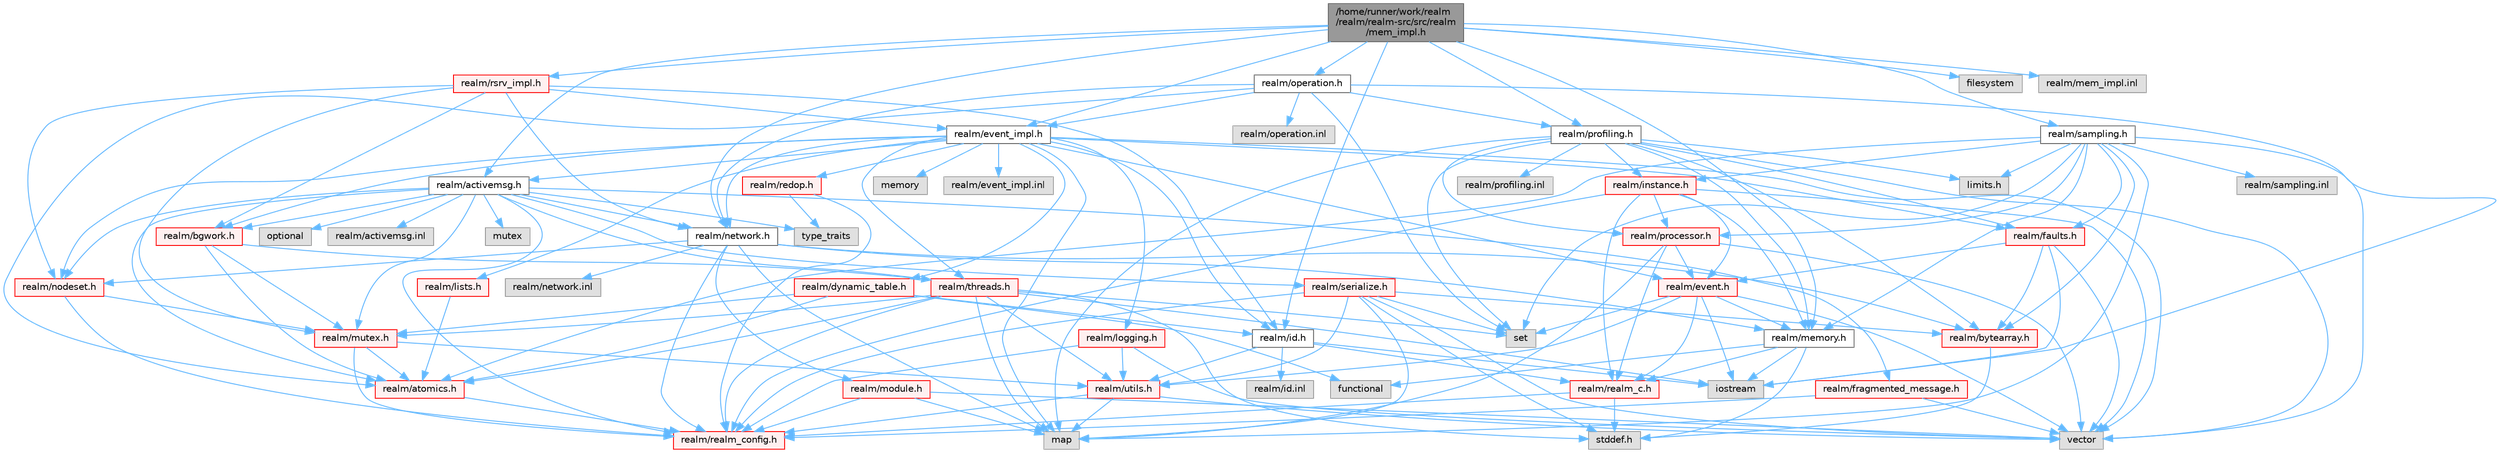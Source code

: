 digraph "/home/runner/work/realm/realm/realm-src/src/realm/mem_impl.h"
{
 // LATEX_PDF_SIZE
  bgcolor="transparent";
  edge [fontname=Helvetica,fontsize=10,labelfontname=Helvetica,labelfontsize=10];
  node [fontname=Helvetica,fontsize=10,shape=box,height=0.2,width=0.4];
  Node1 [id="Node000001",label="/home/runner/work/realm\l/realm/realm-src/src/realm\l/mem_impl.h",height=0.2,width=0.4,color="gray40", fillcolor="grey60", style="filled", fontcolor="black",tooltip=" "];
  Node1 -> Node2 [id="edge1_Node000001_Node000002",color="steelblue1",style="solid",tooltip=" "];
  Node2 [id="Node000002",label="realm/memory.h",height=0.2,width=0.4,color="grey40", fillcolor="white", style="filled",URL="$memory_8h.html",tooltip=" "];
  Node2 -> Node3 [id="edge2_Node000002_Node000003",color="steelblue1",style="solid",tooltip=" "];
  Node3 [id="Node000003",label="realm/realm_c.h",height=0.2,width=0.4,color="red", fillcolor="#FFF0F0", style="filled",URL="$realm__c_8h.html",tooltip=" "];
  Node3 -> Node4 [id="edge3_Node000003_Node000004",color="steelblue1",style="solid",tooltip=" "];
  Node4 [id="Node000004",label="realm/realm_config.h",height=0.2,width=0.4,color="red", fillcolor="#FFF0F0", style="filled",URL="$realm__config_8h.html",tooltip=" "];
  Node3 -> Node7 [id="edge4_Node000003_Node000007",color="steelblue1",style="solid",tooltip=" "];
  Node7 [id="Node000007",label="stddef.h",height=0.2,width=0.4,color="grey60", fillcolor="#E0E0E0", style="filled",tooltip=" "];
  Node2 -> Node7 [id="edge5_Node000002_Node000007",color="steelblue1",style="solid",tooltip=" "];
  Node2 -> Node9 [id="edge6_Node000002_Node000009",color="steelblue1",style="solid",tooltip=" "];
  Node9 [id="Node000009",label="iostream",height=0.2,width=0.4,color="grey60", fillcolor="#E0E0E0", style="filled",tooltip=" "];
  Node2 -> Node10 [id="edge7_Node000002_Node000010",color="steelblue1",style="solid",tooltip=" "];
  Node10 [id="Node000010",label="functional",height=0.2,width=0.4,color="grey60", fillcolor="#E0E0E0", style="filled",tooltip=" "];
  Node1 -> Node11 [id="edge8_Node000001_Node000011",color="steelblue1",style="solid",tooltip=" "];
  Node11 [id="Node000011",label="realm/id.h",height=0.2,width=0.4,color="grey40", fillcolor="white", style="filled",URL="$id_8h.html",tooltip=" "];
  Node11 -> Node3 [id="edge9_Node000011_Node000003",color="steelblue1",style="solid",tooltip=" "];
  Node11 -> Node12 [id="edge10_Node000011_Node000012",color="steelblue1",style="solid",tooltip=" "];
  Node12 [id="Node000012",label="realm/utils.h",height=0.2,width=0.4,color="red", fillcolor="#FFF0F0", style="filled",URL="$utils_8h.html",tooltip=" "];
  Node12 -> Node4 [id="edge11_Node000012_Node000004",color="steelblue1",style="solid",tooltip=" "];
  Node12 -> Node15 [id="edge12_Node000012_Node000015",color="steelblue1",style="solid",tooltip=" "];
  Node15 [id="Node000015",label="vector",height=0.2,width=0.4,color="grey60", fillcolor="#E0E0E0", style="filled",tooltip=" "];
  Node12 -> Node16 [id="edge13_Node000012_Node000016",color="steelblue1",style="solid",tooltip=" "];
  Node16 [id="Node000016",label="map",height=0.2,width=0.4,color="grey60", fillcolor="#E0E0E0", style="filled",tooltip=" "];
  Node11 -> Node9 [id="edge14_Node000011_Node000009",color="steelblue1",style="solid",tooltip=" "];
  Node11 -> Node21 [id="edge15_Node000011_Node000021",color="steelblue1",style="solid",tooltip=" "];
  Node21 [id="Node000021",label="realm/id.inl",height=0.2,width=0.4,color="grey60", fillcolor="#E0E0E0", style="filled",tooltip=" "];
  Node1 -> Node22 [id="edge16_Node000001_Node000022",color="steelblue1",style="solid",tooltip=" "];
  Node22 [id="Node000022",label="realm/network.h",height=0.2,width=0.4,color="grey40", fillcolor="white", style="filled",URL="$network_8h.html",tooltip=" "];
  Node22 -> Node4 [id="edge17_Node000022_Node000004",color="steelblue1",style="solid",tooltip=" "];
  Node22 -> Node23 [id="edge18_Node000022_Node000023",color="steelblue1",style="solid",tooltip=" "];
  Node23 [id="Node000023",label="realm/module.h",height=0.2,width=0.4,color="red", fillcolor="#FFF0F0", style="filled",URL="$module_8h.html",tooltip=" "];
  Node23 -> Node4 [id="edge19_Node000023_Node000004",color="steelblue1",style="solid",tooltip=" "];
  Node23 -> Node15 [id="edge20_Node000023_Node000015",color="steelblue1",style="solid",tooltip=" "];
  Node23 -> Node16 [id="edge21_Node000023_Node000016",color="steelblue1",style="solid",tooltip=" "];
  Node22 -> Node27 [id="edge22_Node000022_Node000027",color="steelblue1",style="solid",tooltip=" "];
  Node27 [id="Node000027",label="realm/nodeset.h",height=0.2,width=0.4,color="red", fillcolor="#FFF0F0", style="filled",URL="$nodeset_8h.html",tooltip=" "];
  Node27 -> Node4 [id="edge23_Node000027_Node000004",color="steelblue1",style="solid",tooltip=" "];
  Node27 -> Node28 [id="edge24_Node000027_Node000028",color="steelblue1",style="solid",tooltip=" "];
  Node28 [id="Node000028",label="realm/mutex.h",height=0.2,width=0.4,color="red", fillcolor="#FFF0F0", style="filled",URL="$mutex_8h.html",tooltip=" "];
  Node28 -> Node4 [id="edge25_Node000028_Node000004",color="steelblue1",style="solid",tooltip=" "];
  Node28 -> Node12 [id="edge26_Node000028_Node000012",color="steelblue1",style="solid",tooltip=" "];
  Node28 -> Node29 [id="edge27_Node000028_Node000029",color="steelblue1",style="solid",tooltip=" "];
  Node29 [id="Node000029",label="realm/atomics.h",height=0.2,width=0.4,color="red", fillcolor="#FFF0F0", style="filled",URL="$atomics_8h.html",tooltip=" "];
  Node29 -> Node4 [id="edge28_Node000029_Node000004",color="steelblue1",style="solid",tooltip=" "];
  Node22 -> Node2 [id="edge29_Node000022_Node000002",color="steelblue1",style="solid",tooltip=" "];
  Node22 -> Node35 [id="edge30_Node000022_Node000035",color="steelblue1",style="solid",tooltip=" "];
  Node35 [id="Node000035",label="realm/bytearray.h",height=0.2,width=0.4,color="red", fillcolor="#FFF0F0", style="filled",URL="$bytearray_8h.html",tooltip=" "];
  Node35 -> Node7 [id="edge31_Node000035_Node000007",color="steelblue1",style="solid",tooltip=" "];
  Node22 -> Node16 [id="edge32_Node000022_Node000016",color="steelblue1",style="solid",tooltip=" "];
  Node22 -> Node37 [id="edge33_Node000022_Node000037",color="steelblue1",style="solid",tooltip=" "];
  Node37 [id="Node000037",label="realm/network.inl",height=0.2,width=0.4,color="grey60", fillcolor="#E0E0E0", style="filled",tooltip=" "];
  Node1 -> Node38 [id="edge34_Node000001_Node000038",color="steelblue1",style="solid",tooltip=" "];
  Node38 [id="Node000038",label="realm/activemsg.h",height=0.2,width=0.4,color="grey40", fillcolor="white", style="filled",URL="$activemsg_8h.html",tooltip=" "];
  Node38 -> Node4 [id="edge35_Node000038_Node000004",color="steelblue1",style="solid",tooltip=" "];
  Node38 -> Node39 [id="edge36_Node000038_Node000039",color="steelblue1",style="solid",tooltip=" "];
  Node39 [id="Node000039",label="realm/fragmented_message.h",height=0.2,width=0.4,color="red", fillcolor="#FFF0F0", style="filled",URL="$fragmented__message_8h.html",tooltip="Helper utility for reconstructing large ActiveMessages that were split into multiple network packets."];
  Node39 -> Node4 [id="edge37_Node000039_Node000004",color="steelblue1",style="solid",tooltip=" "];
  Node39 -> Node15 [id="edge38_Node000039_Node000015",color="steelblue1",style="solid",tooltip=" "];
  Node38 -> Node28 [id="edge39_Node000038_Node000028",color="steelblue1",style="solid",tooltip=" "];
  Node38 -> Node41 [id="edge40_Node000038_Node000041",color="steelblue1",style="solid",tooltip=" "];
  Node41 [id="Node000041",label="realm/serialize.h",height=0.2,width=0.4,color="red", fillcolor="#FFF0F0", style="filled",URL="$serialize_8h.html",tooltip=" "];
  Node41 -> Node4 [id="edge41_Node000041_Node000004",color="steelblue1",style="solid",tooltip=" "];
  Node41 -> Node35 [id="edge42_Node000041_Node000035",color="steelblue1",style="solid",tooltip=" "];
  Node41 -> Node12 [id="edge43_Node000041_Node000012",color="steelblue1",style="solid",tooltip=" "];
  Node41 -> Node7 [id="edge44_Node000041_Node000007",color="steelblue1",style="solid",tooltip=" "];
  Node41 -> Node15 [id="edge45_Node000041_Node000015",color="steelblue1",style="solid",tooltip=" "];
  Node41 -> Node43 [id="edge46_Node000041_Node000043",color="steelblue1",style="solid",tooltip=" "];
  Node43 [id="Node000043",label="set",height=0.2,width=0.4,color="grey60", fillcolor="#E0E0E0", style="filled",tooltip=" "];
  Node41 -> Node16 [id="edge47_Node000041_Node000016",color="steelblue1",style="solid",tooltip=" "];
  Node38 -> Node27 [id="edge48_Node000038_Node000027",color="steelblue1",style="solid",tooltip=" "];
  Node38 -> Node22 [id="edge49_Node000038_Node000022",color="steelblue1",style="solid",tooltip=" "];
  Node38 -> Node29 [id="edge50_Node000038_Node000029",color="steelblue1",style="solid",tooltip=" "];
  Node38 -> Node46 [id="edge51_Node000038_Node000046",color="steelblue1",style="solid",tooltip=" "];
  Node46 [id="Node000046",label="realm/threads.h",height=0.2,width=0.4,color="red", fillcolor="#FFF0F0", style="filled",URL="$threads_8h.html",tooltip=" "];
  Node46 -> Node4 [id="edge52_Node000046_Node000004",color="steelblue1",style="solid",tooltip=" "];
  Node46 -> Node28 [id="edge53_Node000046_Node000028",color="steelblue1",style="solid",tooltip=" "];
  Node46 -> Node29 [id="edge54_Node000046_Node000029",color="steelblue1",style="solid",tooltip=" "];
  Node46 -> Node12 [id="edge55_Node000046_Node000012",color="steelblue1",style="solid",tooltip=" "];
  Node46 -> Node7 [id="edge56_Node000046_Node000007",color="steelblue1",style="solid",tooltip=" "];
  Node46 -> Node43 [id="edge57_Node000046_Node000043",color="steelblue1",style="solid",tooltip=" "];
  Node46 -> Node16 [id="edge58_Node000046_Node000016",color="steelblue1",style="solid",tooltip=" "];
  Node46 -> Node9 [id="edge59_Node000046_Node000009",color="steelblue1",style="solid",tooltip=" "];
  Node38 -> Node51 [id="edge60_Node000038_Node000051",color="steelblue1",style="solid",tooltip=" "];
  Node51 [id="Node000051",label="realm/bgwork.h",height=0.2,width=0.4,color="red", fillcolor="#FFF0F0", style="filled",URL="$bgwork_8h.html",tooltip=" "];
  Node51 -> Node29 [id="edge61_Node000051_Node000029",color="steelblue1",style="solid",tooltip=" "];
  Node51 -> Node46 [id="edge62_Node000051_Node000046",color="steelblue1",style="solid",tooltip=" "];
  Node51 -> Node28 [id="edge63_Node000051_Node000028",color="steelblue1",style="solid",tooltip=" "];
  Node38 -> Node56 [id="edge64_Node000038_Node000056",color="steelblue1",style="solid",tooltip=" "];
  Node56 [id="Node000056",label="type_traits",height=0.2,width=0.4,color="grey60", fillcolor="#E0E0E0", style="filled",tooltip=" "];
  Node38 -> Node57 [id="edge65_Node000038_Node000057",color="steelblue1",style="solid",tooltip=" "];
  Node57 [id="Node000057",label="mutex",height=0.2,width=0.4,color="grey60", fillcolor="#E0E0E0", style="filled",tooltip=" "];
  Node38 -> Node58 [id="edge66_Node000038_Node000058",color="steelblue1",style="solid",tooltip=" "];
  Node58 [id="Node000058",label="optional",height=0.2,width=0.4,color="grey60", fillcolor="#E0E0E0", style="filled",tooltip=" "];
  Node38 -> Node59 [id="edge67_Node000038_Node000059",color="steelblue1",style="solid",tooltip=" "];
  Node59 [id="Node000059",label="realm/activemsg.inl",height=0.2,width=0.4,color="grey60", fillcolor="#E0E0E0", style="filled",tooltip=" "];
  Node1 -> Node60 [id="edge68_Node000001_Node000060",color="steelblue1",style="solid",tooltip=" "];
  Node60 [id="Node000060",label="realm/operation.h",height=0.2,width=0.4,color="grey40", fillcolor="white", style="filled",URL="$operation_8h.html",tooltip=" "];
  Node60 -> Node61 [id="edge69_Node000060_Node000061",color="steelblue1",style="solid",tooltip=" "];
  Node61 [id="Node000061",label="realm/profiling.h",height=0.2,width=0.4,color="grey40", fillcolor="white", style="filled",URL="$profiling_8h.html",tooltip=" "];
  Node61 -> Node62 [id="edge70_Node000061_Node000062",color="steelblue1",style="solid",tooltip=" "];
  Node62 [id="Node000062",label="limits.h",height=0.2,width=0.4,color="grey60", fillcolor="#E0E0E0", style="filled",tooltip=" "];
  Node61 -> Node15 [id="edge71_Node000061_Node000015",color="steelblue1",style="solid",tooltip=" "];
  Node61 -> Node43 [id="edge72_Node000061_Node000043",color="steelblue1",style="solid",tooltip=" "];
  Node61 -> Node16 [id="edge73_Node000061_Node000016",color="steelblue1",style="solid",tooltip=" "];
  Node61 -> Node35 [id="edge74_Node000061_Node000035",color="steelblue1",style="solid",tooltip=" "];
  Node61 -> Node63 [id="edge75_Node000061_Node000063",color="steelblue1",style="solid",tooltip=" "];
  Node63 [id="Node000063",label="realm/processor.h",height=0.2,width=0.4,color="red", fillcolor="#FFF0F0", style="filled",URL="$processor_8h.html",tooltip=" "];
  Node63 -> Node3 [id="edge76_Node000063_Node000003",color="steelblue1",style="solid",tooltip=" "];
  Node63 -> Node64 [id="edge77_Node000063_Node000064",color="steelblue1",style="solid",tooltip=" "];
  Node64 [id="Node000064",label="realm/event.h",height=0.2,width=0.4,color="red", fillcolor="#FFF0F0", style="filled",URL="$event_8h.html",tooltip=" "];
  Node64 -> Node3 [id="edge78_Node000064_Node000003",color="steelblue1",style="solid",tooltip=" "];
  Node64 -> Node12 [id="edge79_Node000064_Node000012",color="steelblue1",style="solid",tooltip=" "];
  Node64 -> Node2 [id="edge80_Node000064_Node000002",color="steelblue1",style="solid",tooltip=" "];
  Node64 -> Node15 [id="edge81_Node000064_Node000015",color="steelblue1",style="solid",tooltip=" "];
  Node64 -> Node43 [id="edge82_Node000064_Node000043",color="steelblue1",style="solid",tooltip=" "];
  Node64 -> Node9 [id="edge83_Node000064_Node000009",color="steelblue1",style="solid",tooltip=" "];
  Node63 -> Node15 [id="edge84_Node000063_Node000015",color="steelblue1",style="solid",tooltip=" "];
  Node63 -> Node16 [id="edge85_Node000063_Node000016",color="steelblue1",style="solid",tooltip=" "];
  Node61 -> Node2 [id="edge86_Node000061_Node000002",color="steelblue1",style="solid",tooltip=" "];
  Node61 -> Node67 [id="edge87_Node000061_Node000067",color="steelblue1",style="solid",tooltip=" "];
  Node67 [id="Node000067",label="realm/instance.h",height=0.2,width=0.4,color="red", fillcolor="#FFF0F0", style="filled",URL="$instance_8h.html",tooltip=" "];
  Node67 -> Node4 [id="edge88_Node000067_Node000004",color="steelblue1",style="solid",tooltip=" "];
  Node67 -> Node3 [id="edge89_Node000067_Node000003",color="steelblue1",style="solid",tooltip=" "];
  Node67 -> Node64 [id="edge90_Node000067_Node000064",color="steelblue1",style="solid",tooltip=" "];
  Node67 -> Node2 [id="edge91_Node000067_Node000002",color="steelblue1",style="solid",tooltip=" "];
  Node67 -> Node63 [id="edge92_Node000067_Node000063",color="steelblue1",style="solid",tooltip=" "];
  Node67 -> Node15 [id="edge93_Node000067_Node000015",color="steelblue1",style="solid",tooltip=" "];
  Node61 -> Node74 [id="edge94_Node000061_Node000074",color="steelblue1",style="solid",tooltip=" "];
  Node74 [id="Node000074",label="realm/faults.h",height=0.2,width=0.4,color="red", fillcolor="#FFF0F0", style="filled",URL="$faults_8h.html",tooltip=" "];
  Node74 -> Node35 [id="edge95_Node000074_Node000035",color="steelblue1",style="solid",tooltip=" "];
  Node74 -> Node64 [id="edge96_Node000074_Node000064",color="steelblue1",style="solid",tooltip=" "];
  Node74 -> Node15 [id="edge97_Node000074_Node000015",color="steelblue1",style="solid",tooltip=" "];
  Node74 -> Node9 [id="edge98_Node000074_Node000009",color="steelblue1",style="solid",tooltip=" "];
  Node61 -> Node75 [id="edge99_Node000061_Node000075",color="steelblue1",style="solid",tooltip=" "];
  Node75 [id="Node000075",label="realm/profiling.inl",height=0.2,width=0.4,color="grey60", fillcolor="#E0E0E0", style="filled",tooltip=" "];
  Node60 -> Node76 [id="edge100_Node000060_Node000076",color="steelblue1",style="solid",tooltip=" "];
  Node76 [id="Node000076",label="realm/event_impl.h",height=0.2,width=0.4,color="grey40", fillcolor="white", style="filled",URL="$event__impl_8h.html",tooltip=" "];
  Node76 -> Node64 [id="edge101_Node000076_Node000064",color="steelblue1",style="solid",tooltip=" "];
  Node76 -> Node11 [id="edge102_Node000076_Node000011",color="steelblue1",style="solid",tooltip=" "];
  Node76 -> Node27 [id="edge103_Node000076_Node000027",color="steelblue1",style="solid",tooltip=" "];
  Node76 -> Node74 [id="edge104_Node000076_Node000074",color="steelblue1",style="solid",tooltip=" "];
  Node76 -> Node22 [id="edge105_Node000076_Node000022",color="steelblue1",style="solid",tooltip=" "];
  Node76 -> Node38 [id="edge106_Node000076_Node000038",color="steelblue1",style="solid",tooltip=" "];
  Node76 -> Node77 [id="edge107_Node000076_Node000077",color="steelblue1",style="solid",tooltip=" "];
  Node77 [id="Node000077",label="realm/lists.h",height=0.2,width=0.4,color="red", fillcolor="#FFF0F0", style="filled",URL="$lists_8h.html",tooltip=" "];
  Node77 -> Node29 [id="edge108_Node000077_Node000029",color="steelblue1",style="solid",tooltip=" "];
  Node76 -> Node46 [id="edge109_Node000076_Node000046",color="steelblue1",style="solid",tooltip=" "];
  Node76 -> Node79 [id="edge110_Node000076_Node000079",color="steelblue1",style="solid",tooltip=" "];
  Node79 [id="Node000079",label="realm/logging.h",height=0.2,width=0.4,color="red", fillcolor="#FFF0F0", style="filled",URL="$logging_8h.html",tooltip=" "];
  Node79 -> Node4 [id="edge111_Node000079_Node000004",color="steelblue1",style="solid",tooltip=" "];
  Node79 -> Node12 [id="edge112_Node000079_Node000012",color="steelblue1",style="solid",tooltip=" "];
  Node79 -> Node15 [id="edge113_Node000079_Node000015",color="steelblue1",style="solid",tooltip=" "];
  Node76 -> Node82 [id="edge114_Node000076_Node000082",color="steelblue1",style="solid",tooltip=" "];
  Node82 [id="Node000082",label="realm/redop.h",height=0.2,width=0.4,color="red", fillcolor="#FFF0F0", style="filled",URL="$redop_8h.html",tooltip=" "];
  Node82 -> Node4 [id="edge115_Node000082_Node000004",color="steelblue1",style="solid",tooltip=" "];
  Node82 -> Node56 [id="edge116_Node000082_Node000056",color="steelblue1",style="solid",tooltip=" "];
  Node76 -> Node51 [id="edge117_Node000076_Node000051",color="steelblue1",style="solid",tooltip=" "];
  Node76 -> Node84 [id="edge118_Node000076_Node000084",color="steelblue1",style="solid",tooltip=" "];
  Node84 [id="Node000084",label="realm/dynamic_table.h",height=0.2,width=0.4,color="red", fillcolor="#FFF0F0", style="filled",URL="$dynamic__table_8h.html",tooltip=" "];
  Node84 -> Node29 [id="edge119_Node000084_Node000029",color="steelblue1",style="solid",tooltip=" "];
  Node84 -> Node11 [id="edge120_Node000084_Node000011",color="steelblue1",style="solid",tooltip=" "];
  Node84 -> Node28 [id="edge121_Node000084_Node000028",color="steelblue1",style="solid",tooltip=" "];
  Node84 -> Node10 [id="edge122_Node000084_Node000010",color="steelblue1",style="solid",tooltip=" "];
  Node76 -> Node15 [id="edge123_Node000076_Node000015",color="steelblue1",style="solid",tooltip=" "];
  Node76 -> Node16 [id="edge124_Node000076_Node000016",color="steelblue1",style="solid",tooltip=" "];
  Node76 -> Node48 [id="edge125_Node000076_Node000048",color="steelblue1",style="solid",tooltip=" "];
  Node48 [id="Node000048",label="memory",height=0.2,width=0.4,color="grey60", fillcolor="#E0E0E0", style="filled",tooltip=" "];
  Node76 -> Node86 [id="edge126_Node000076_Node000086",color="steelblue1",style="solid",tooltip=" "];
  Node86 [id="Node000086",label="realm/event_impl.inl",height=0.2,width=0.4,color="grey60", fillcolor="#E0E0E0", style="filled",tooltip=" "];
  Node60 -> Node29 [id="edge127_Node000060_Node000029",color="steelblue1",style="solid",tooltip=" "];
  Node60 -> Node22 [id="edge128_Node000060_Node000022",color="steelblue1",style="solid",tooltip=" "];
  Node60 -> Node43 [id="edge129_Node000060_Node000043",color="steelblue1",style="solid",tooltip=" "];
  Node60 -> Node9 [id="edge130_Node000060_Node000009",color="steelblue1",style="solid",tooltip=" "];
  Node60 -> Node87 [id="edge131_Node000060_Node000087",color="steelblue1",style="solid",tooltip=" "];
  Node87 [id="Node000087",label="realm/operation.inl",height=0.2,width=0.4,color="grey60", fillcolor="#E0E0E0", style="filled",tooltip=" "];
  Node1 -> Node61 [id="edge132_Node000001_Node000061",color="steelblue1",style="solid",tooltip=" "];
  Node1 -> Node88 [id="edge133_Node000001_Node000088",color="steelblue1",style="solid",tooltip=" "];
  Node88 [id="Node000088",label="realm/sampling.h",height=0.2,width=0.4,color="grey40", fillcolor="white", style="filled",URL="$sampling_8h.html",tooltip=" "];
  Node88 -> Node62 [id="edge134_Node000088_Node000062",color="steelblue1",style="solid",tooltip=" "];
  Node88 -> Node15 [id="edge135_Node000088_Node000015",color="steelblue1",style="solid",tooltip=" "];
  Node88 -> Node43 [id="edge136_Node000088_Node000043",color="steelblue1",style="solid",tooltip=" "];
  Node88 -> Node16 [id="edge137_Node000088_Node000016",color="steelblue1",style="solid",tooltip=" "];
  Node88 -> Node35 [id="edge138_Node000088_Node000035",color="steelblue1",style="solid",tooltip=" "];
  Node88 -> Node63 [id="edge139_Node000088_Node000063",color="steelblue1",style="solid",tooltip=" "];
  Node88 -> Node2 [id="edge140_Node000088_Node000002",color="steelblue1",style="solid",tooltip=" "];
  Node88 -> Node67 [id="edge141_Node000088_Node000067",color="steelblue1",style="solid",tooltip=" "];
  Node88 -> Node74 [id="edge142_Node000088_Node000074",color="steelblue1",style="solid",tooltip=" "];
  Node88 -> Node29 [id="edge143_Node000088_Node000029",color="steelblue1",style="solid",tooltip=" "];
  Node88 -> Node89 [id="edge144_Node000088_Node000089",color="steelblue1",style="solid",tooltip=" "];
  Node89 [id="Node000089",label="realm/sampling.inl",height=0.2,width=0.4,color="grey60", fillcolor="#E0E0E0", style="filled",tooltip=" "];
  Node1 -> Node76 [id="edge145_Node000001_Node000076",color="steelblue1",style="solid",tooltip=" "];
  Node1 -> Node90 [id="edge146_Node000001_Node000090",color="steelblue1",style="solid",tooltip=" "];
  Node90 [id="Node000090",label="realm/rsrv_impl.h",height=0.2,width=0.4,color="red", fillcolor="#FFF0F0", style="filled",URL="$rsrv__impl_8h.html",tooltip=" "];
  Node90 -> Node11 [id="edge147_Node000090_Node000011",color="steelblue1",style="solid",tooltip=" "];
  Node90 -> Node22 [id="edge148_Node000090_Node000022",color="steelblue1",style="solid",tooltip=" "];
  Node90 -> Node27 [id="edge149_Node000090_Node000027",color="steelblue1",style="solid",tooltip=" "];
  Node90 -> Node28 [id="edge150_Node000090_Node000028",color="steelblue1",style="solid",tooltip=" "];
  Node90 -> Node51 [id="edge151_Node000090_Node000051",color="steelblue1",style="solid",tooltip=" "];
  Node90 -> Node76 [id="edge152_Node000090_Node000076",color="steelblue1",style="solid",tooltip=" "];
  Node1 -> Node93 [id="edge153_Node000001_Node000093",color="steelblue1",style="solid",tooltip=" "];
  Node93 [id="Node000093",label="filesystem",height=0.2,width=0.4,color="grey60", fillcolor="#E0E0E0", style="filled",tooltip=" "];
  Node1 -> Node94 [id="edge154_Node000001_Node000094",color="steelblue1",style="solid",tooltip=" "];
  Node94 [id="Node000094",label="realm/mem_impl.inl",height=0.2,width=0.4,color="grey60", fillcolor="#E0E0E0", style="filled",tooltip=" "];
}
